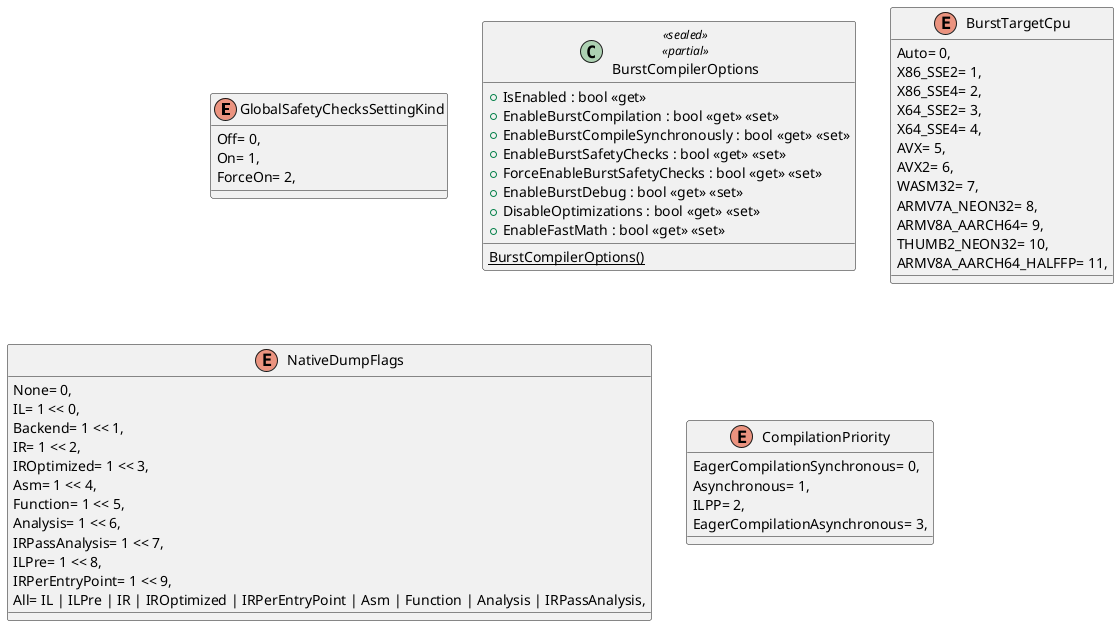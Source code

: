 @startuml
enum GlobalSafetyChecksSettingKind {
    Off= 0,
    On= 1,
    ForceOn= 2,
}
class BurstCompilerOptions <<sealed>> <<partial>> {
    + IsEnabled : bool <<get>>
    + EnableBurstCompilation : bool <<get>> <<set>>
    + EnableBurstCompileSynchronously : bool <<get>> <<set>>
    + EnableBurstSafetyChecks : bool <<get>> <<set>>
    + ForceEnableBurstSafetyChecks : bool <<get>> <<set>>
    + EnableBurstDebug : bool <<get>> <<set>>
    + DisableOptimizations : bool <<get>> <<set>>
    + EnableFastMath : bool <<get>> <<set>>
    {static} BurstCompilerOptions()
}
enum BurstTargetCpu {
    Auto= 0,
    X86_SSE2= 1,
    X86_SSE4= 2,
    X64_SSE2= 3,
    X64_SSE4= 4,
    AVX= 5,
    AVX2= 6,
    WASM32= 7,
    ARMV7A_NEON32= 8,
    ARMV8A_AARCH64= 9,
    THUMB2_NEON32= 10,
    ARMV8A_AARCH64_HALFFP= 11,
}
enum NativeDumpFlags {
    None= 0,
    IL= 1 << 0,
    Backend= 1 << 1,
    IR= 1 << 2,
    IROptimized= 1 << 3,
    Asm= 1 << 4,
    Function= 1 << 5,
    Analysis= 1 << 6,
    IRPassAnalysis= 1 << 7,
    ILPre= 1 << 8,
    IRPerEntryPoint= 1 << 9,
    All= IL | ILPre | IR | IROptimized | IRPerEntryPoint | Asm | Function | Analysis | IRPassAnalysis,
}
enum CompilationPriority {
    EagerCompilationSynchronous= 0,
    Asynchronous= 1,
    ILPP= 2,
    EagerCompilationAsynchronous= 3,
}
@enduml
